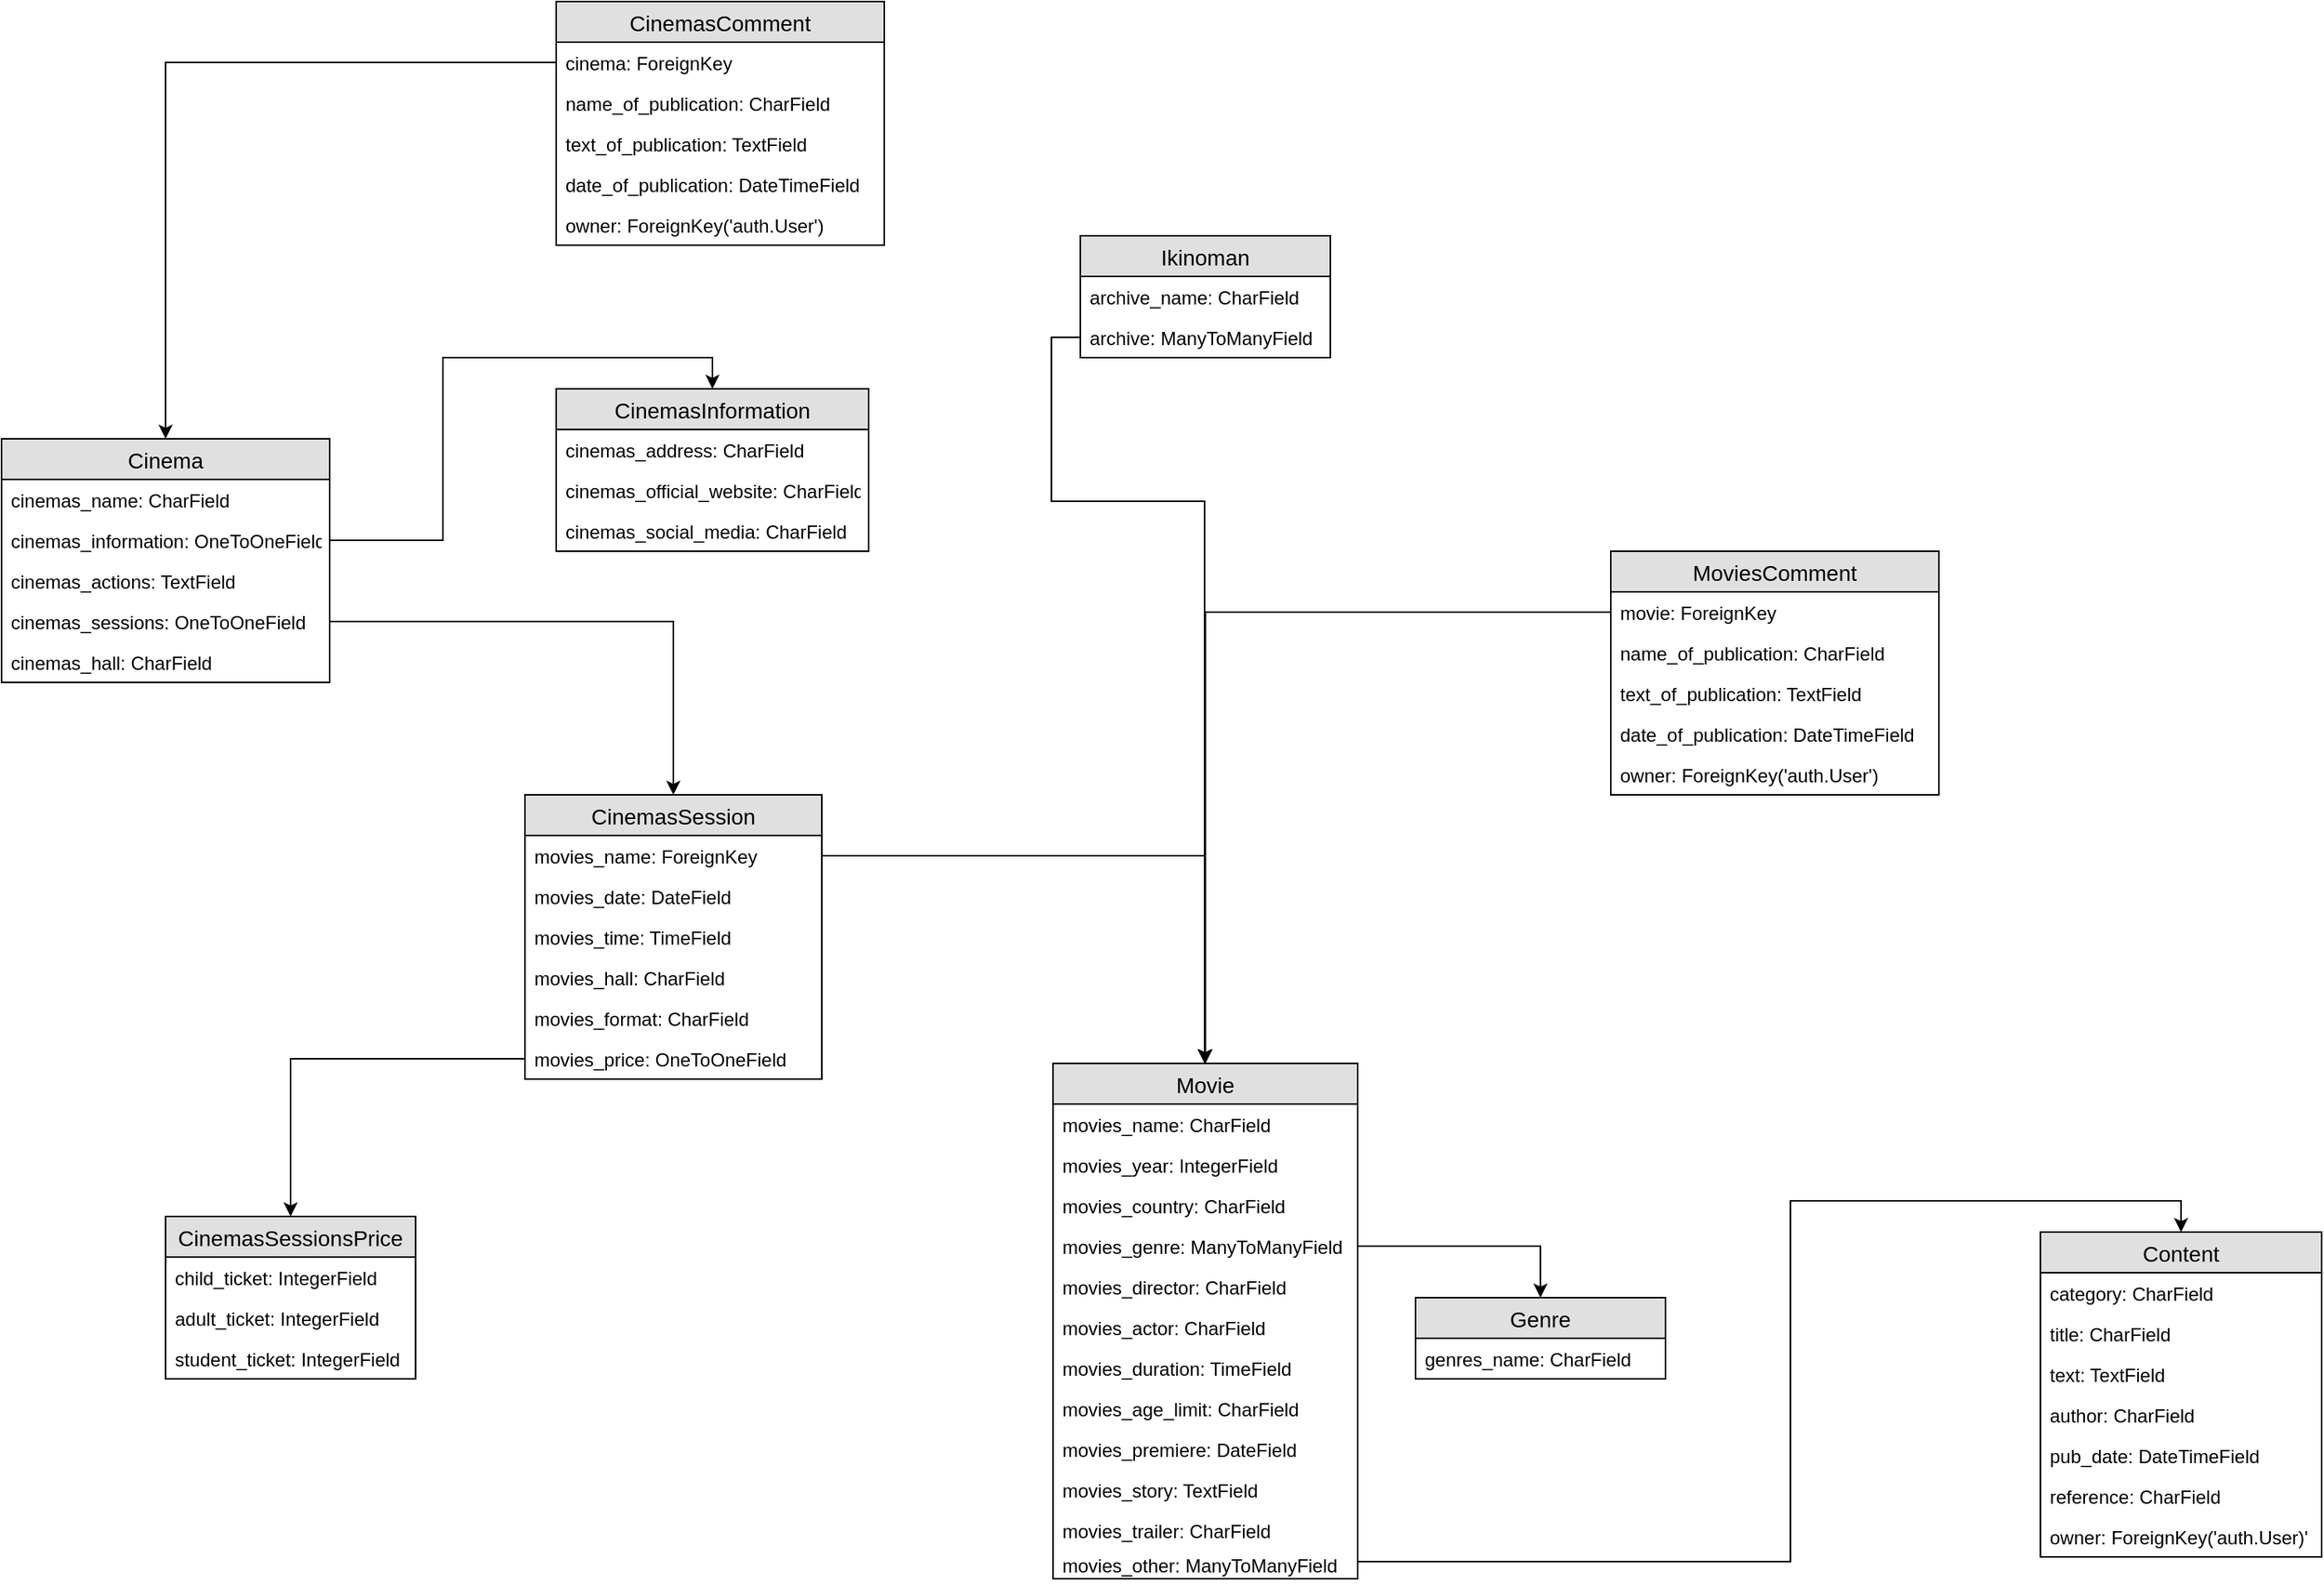 <mxfile version="12.2.0" type="github" pages="1"><diagram id="cqwOu6krj5GkITPIEeN5" name="Page-1"><mxGraphModel dx="2132" dy="774" grid="1" gridSize="10" guides="1" tooltips="1" connect="1" arrows="1" fold="1" page="1" pageScale="1" pageWidth="1654" pageHeight="1169" math="0" shadow="0"><root><mxCell id="0"/><mxCell id="1" parent="0"/><mxCell id="VruWZcMAolTUUJ3oUVH7-1" value="Movie" style="swimlane;fontStyle=0;childLayout=stackLayout;horizontal=1;startSize=26;fillColor=#e0e0e0;horizontalStack=0;resizeParent=1;resizeParentMax=0;resizeLast=0;collapsible=1;marginBottom=0;swimlaneFillColor=#ffffff;align=center;fontSize=14;" vertex="1" parent="1"><mxGeometry x="728" y="730" width="195" height="330" as="geometry"/></mxCell><mxCell id="VruWZcMAolTUUJ3oUVH7-2" value="movies_name: CharField" style="text;strokeColor=none;fillColor=none;spacingLeft=4;spacingRight=4;overflow=hidden;rotatable=0;points=[[0,0.5],[1,0.5]];portConstraint=eastwest;fontSize=12;" vertex="1" parent="VruWZcMAolTUUJ3oUVH7-1"><mxGeometry y="26" width="195" height="26" as="geometry"/></mxCell><mxCell id="VruWZcMAolTUUJ3oUVH7-3" value="movies_year: IntegerField" style="text;strokeColor=none;fillColor=none;spacingLeft=4;spacingRight=4;overflow=hidden;rotatable=0;points=[[0,0.5],[1,0.5]];portConstraint=eastwest;fontSize=12;" vertex="1" parent="VruWZcMAolTUUJ3oUVH7-1"><mxGeometry y="52" width="195" height="26" as="geometry"/></mxCell><mxCell id="VruWZcMAolTUUJ3oUVH7-4" value="movies_country: CharField" style="text;strokeColor=none;fillColor=none;spacingLeft=4;spacingRight=4;overflow=hidden;rotatable=0;points=[[0,0.5],[1,0.5]];portConstraint=eastwest;fontSize=12;" vertex="1" parent="VruWZcMAolTUUJ3oUVH7-1"><mxGeometry y="78" width="195" height="26" as="geometry"/></mxCell><mxCell id="VruWZcMAolTUUJ3oUVH7-5" value="movies_genre: ManyToManyField" style="text;strokeColor=none;fillColor=none;spacingLeft=4;spacingRight=4;overflow=hidden;rotatable=0;points=[[0,0.5],[1,0.5]];portConstraint=eastwest;fontSize=12;" vertex="1" parent="VruWZcMAolTUUJ3oUVH7-1"><mxGeometry y="104" width="195" height="26" as="geometry"/></mxCell><mxCell id="VruWZcMAolTUUJ3oUVH7-6" value="movies_director: CharField" style="text;strokeColor=none;fillColor=none;spacingLeft=4;spacingRight=4;overflow=hidden;rotatable=0;points=[[0,0.5],[1,0.5]];portConstraint=eastwest;fontSize=12;" vertex="1" parent="VruWZcMAolTUUJ3oUVH7-1"><mxGeometry y="130" width="195" height="26" as="geometry"/></mxCell><mxCell id="VruWZcMAolTUUJ3oUVH7-7" value="movies_actor: CharField" style="text;strokeColor=none;fillColor=none;spacingLeft=4;spacingRight=4;overflow=hidden;rotatable=0;points=[[0,0.5],[1,0.5]];portConstraint=eastwest;fontSize=12;" vertex="1" parent="VruWZcMAolTUUJ3oUVH7-1"><mxGeometry y="156" width="195" height="26" as="geometry"/></mxCell><mxCell id="VruWZcMAolTUUJ3oUVH7-8" value="movies_duration: TimeField" style="text;strokeColor=none;fillColor=none;spacingLeft=4;spacingRight=4;overflow=hidden;rotatable=0;points=[[0,0.5],[1,0.5]];portConstraint=eastwest;fontSize=12;" vertex="1" parent="VruWZcMAolTUUJ3oUVH7-1"><mxGeometry y="182" width="195" height="26" as="geometry"/></mxCell><mxCell id="VruWZcMAolTUUJ3oUVH7-9" value="movies_age_limit: CharField" style="text;strokeColor=none;fillColor=none;spacingLeft=4;spacingRight=4;overflow=hidden;rotatable=0;points=[[0,0.5],[1,0.5]];portConstraint=eastwest;fontSize=12;" vertex="1" parent="VruWZcMAolTUUJ3oUVH7-1"><mxGeometry y="208" width="195" height="26" as="geometry"/></mxCell><mxCell id="VruWZcMAolTUUJ3oUVH7-10" value="movies_premiere: DateField" style="text;strokeColor=none;fillColor=none;spacingLeft=4;spacingRight=4;overflow=hidden;rotatable=0;points=[[0,0.5],[1,0.5]];portConstraint=eastwest;fontSize=12;" vertex="1" parent="VruWZcMAolTUUJ3oUVH7-1"><mxGeometry y="234" width="195" height="26" as="geometry"/></mxCell><mxCell id="VruWZcMAolTUUJ3oUVH7-11" value="movies_story: TextField" style="text;strokeColor=none;fillColor=none;spacingLeft=4;spacingRight=4;overflow=hidden;rotatable=0;points=[[0,0.5],[1,0.5]];portConstraint=eastwest;fontSize=12;" vertex="1" parent="VruWZcMAolTUUJ3oUVH7-1"><mxGeometry y="260" width="195" height="26" as="geometry"/></mxCell><mxCell id="VruWZcMAolTUUJ3oUVH7-12" value="movies_trailer: CharField" style="text;strokeColor=none;fillColor=none;spacingLeft=4;spacingRight=4;overflow=hidden;rotatable=0;points=[[0,0.5],[1,0.5]];portConstraint=eastwest;fontSize=12;" vertex="1" parent="VruWZcMAolTUUJ3oUVH7-1"><mxGeometry y="286" width="195" height="22" as="geometry"/></mxCell><mxCell id="VruWZcMAolTUUJ3oUVH7-13" value="movies_other: ManyToManyField" style="text;strokeColor=none;fillColor=none;spacingLeft=4;spacingRight=4;overflow=hidden;rotatable=0;points=[[0,0.5],[1,0.5]];portConstraint=eastwest;fontSize=12;" vertex="1" parent="VruWZcMAolTUUJ3oUVH7-1"><mxGeometry y="308" width="195" height="22" as="geometry"/></mxCell><mxCell id="VruWZcMAolTUUJ3oUVH7-14" value="Content" style="swimlane;fontStyle=0;childLayout=stackLayout;horizontal=1;startSize=26;fillColor=#e0e0e0;horizontalStack=0;resizeParent=1;resizeParentMax=0;resizeLast=0;collapsible=1;marginBottom=0;swimlaneFillColor=#ffffff;align=center;fontSize=14;" vertex="1" parent="1"><mxGeometry x="1360" y="838" width="180" height="208" as="geometry"/></mxCell><mxCell id="VruWZcMAolTUUJ3oUVH7-15" value="category: CharField" style="text;strokeColor=none;fillColor=none;spacingLeft=4;spacingRight=4;overflow=hidden;rotatable=0;points=[[0,0.5],[1,0.5]];portConstraint=eastwest;fontSize=12;" vertex="1" parent="VruWZcMAolTUUJ3oUVH7-14"><mxGeometry y="26" width="180" height="26" as="geometry"/></mxCell><mxCell id="VruWZcMAolTUUJ3oUVH7-16" value="title: CharField" style="text;strokeColor=none;fillColor=none;spacingLeft=4;spacingRight=4;overflow=hidden;rotatable=0;points=[[0,0.5],[1,0.5]];portConstraint=eastwest;fontSize=12;" vertex="1" parent="VruWZcMAolTUUJ3oUVH7-14"><mxGeometry y="52" width="180" height="26" as="geometry"/></mxCell><mxCell id="VruWZcMAolTUUJ3oUVH7-17" value="text: TextField" style="text;strokeColor=none;fillColor=none;spacingLeft=4;spacingRight=4;overflow=hidden;rotatable=0;points=[[0,0.5],[1,0.5]];portConstraint=eastwest;fontSize=12;" vertex="1" parent="VruWZcMAolTUUJ3oUVH7-14"><mxGeometry y="78" width="180" height="26" as="geometry"/></mxCell><mxCell id="VruWZcMAolTUUJ3oUVH7-22" value="author: CharField" style="text;strokeColor=none;fillColor=none;spacingLeft=4;spacingRight=4;overflow=hidden;rotatable=0;points=[[0,0.5],[1,0.5]];portConstraint=eastwest;fontSize=12;" vertex="1" parent="VruWZcMAolTUUJ3oUVH7-14"><mxGeometry y="104" width="180" height="26" as="geometry"/></mxCell><mxCell id="VruWZcMAolTUUJ3oUVH7-23" value="pub_date: DateTimeField" style="text;strokeColor=none;fillColor=none;spacingLeft=4;spacingRight=4;overflow=hidden;rotatable=0;points=[[0,0.5],[1,0.5]];portConstraint=eastwest;fontSize=12;" vertex="1" parent="VruWZcMAolTUUJ3oUVH7-14"><mxGeometry y="130" width="180" height="26" as="geometry"/></mxCell><mxCell id="VruWZcMAolTUUJ3oUVH7-24" value="reference: CharField" style="text;strokeColor=none;fillColor=none;spacingLeft=4;spacingRight=4;overflow=hidden;rotatable=0;points=[[0,0.5],[1,0.5]];portConstraint=eastwest;fontSize=12;" vertex="1" parent="VruWZcMAolTUUJ3oUVH7-14"><mxGeometry y="156" width="180" height="26" as="geometry"/></mxCell><mxCell id="VruWZcMAolTUUJ3oUVH7-25" value="owner: ForeignKey('auth.User)'" style="text;strokeColor=none;fillColor=none;spacingLeft=4;spacingRight=4;overflow=hidden;rotatable=0;points=[[0,0.5],[1,0.5]];portConstraint=eastwest;fontSize=12;" vertex="1" parent="VruWZcMAolTUUJ3oUVH7-14"><mxGeometry y="182" width="180" height="26" as="geometry"/></mxCell><mxCell id="VruWZcMAolTUUJ3oUVH7-18" value="Genre" style="swimlane;fontStyle=0;childLayout=stackLayout;horizontal=1;startSize=26;fillColor=#e0e0e0;horizontalStack=0;resizeParent=1;resizeParentMax=0;resizeLast=0;collapsible=1;marginBottom=0;swimlaneFillColor=#ffffff;align=center;fontSize=14;" vertex="1" parent="1"><mxGeometry x="960" y="880" width="160" height="52" as="geometry"/></mxCell><mxCell id="VruWZcMAolTUUJ3oUVH7-19" value="genres_name: CharField" style="text;strokeColor=none;fillColor=none;spacingLeft=4;spacingRight=4;overflow=hidden;rotatable=0;points=[[0,0.5],[1,0.5]];portConstraint=eastwest;fontSize=12;" vertex="1" parent="VruWZcMAolTUUJ3oUVH7-18"><mxGeometry y="26" width="160" height="26" as="geometry"/></mxCell><mxCell id="VruWZcMAolTUUJ3oUVH7-32" value="CinemasInformation" style="swimlane;fontStyle=0;childLayout=stackLayout;horizontal=1;startSize=26;fillColor=#e0e0e0;horizontalStack=0;resizeParent=1;resizeParentMax=0;resizeLast=0;collapsible=1;marginBottom=0;swimlaneFillColor=#ffffff;align=center;fontSize=14;" vertex="1" parent="1"><mxGeometry x="410" y="298" width="200" height="104" as="geometry"/></mxCell><mxCell id="VruWZcMAolTUUJ3oUVH7-33" value="cinemas_address: CharField" style="text;strokeColor=none;fillColor=none;spacingLeft=4;spacingRight=4;overflow=hidden;rotatable=0;points=[[0,0.5],[1,0.5]];portConstraint=eastwest;fontSize=12;" vertex="1" parent="VruWZcMAolTUUJ3oUVH7-32"><mxGeometry y="26" width="200" height="26" as="geometry"/></mxCell><mxCell id="VruWZcMAolTUUJ3oUVH7-34" value="cinemas_official_website: CharField" style="text;strokeColor=none;fillColor=none;spacingLeft=4;spacingRight=4;overflow=hidden;rotatable=0;points=[[0,0.5],[1,0.5]];portConstraint=eastwest;fontSize=12;" vertex="1" parent="VruWZcMAolTUUJ3oUVH7-32"><mxGeometry y="52" width="200" height="26" as="geometry"/></mxCell><mxCell id="VruWZcMAolTUUJ3oUVH7-35" value="cinemas_social_media: CharField" style="text;strokeColor=none;fillColor=none;spacingLeft=4;spacingRight=4;overflow=hidden;rotatable=0;points=[[0,0.5],[1,0.5]];portConstraint=eastwest;fontSize=12;" vertex="1" parent="VruWZcMAolTUUJ3oUVH7-32"><mxGeometry y="78" width="200" height="26" as="geometry"/></mxCell><mxCell id="VruWZcMAolTUUJ3oUVH7-36" value="CinemasSession" style="swimlane;fontStyle=0;childLayout=stackLayout;horizontal=1;startSize=26;fillColor=#e0e0e0;horizontalStack=0;resizeParent=1;resizeParentMax=0;resizeLast=0;collapsible=1;marginBottom=0;swimlaneFillColor=#ffffff;align=center;fontSize=14;" vertex="1" parent="1"><mxGeometry x="390" y="558" width="190" height="182" as="geometry"/></mxCell><mxCell id="VruWZcMAolTUUJ3oUVH7-37" value="movies_name: ForeignKey" style="text;strokeColor=none;fillColor=none;spacingLeft=4;spacingRight=4;overflow=hidden;rotatable=0;points=[[0,0.5],[1,0.5]];portConstraint=eastwest;fontSize=12;" vertex="1" parent="VruWZcMAolTUUJ3oUVH7-36"><mxGeometry y="26" width="190" height="26" as="geometry"/></mxCell><mxCell id="VruWZcMAolTUUJ3oUVH7-38" value="movies_date: DateField" style="text;strokeColor=none;fillColor=none;spacingLeft=4;spacingRight=4;overflow=hidden;rotatable=0;points=[[0,0.5],[1,0.5]];portConstraint=eastwest;fontSize=12;" vertex="1" parent="VruWZcMAolTUUJ3oUVH7-36"><mxGeometry y="52" width="190" height="26" as="geometry"/></mxCell><mxCell id="VruWZcMAolTUUJ3oUVH7-39" value="movies_time: TimeField" style="text;strokeColor=none;fillColor=none;spacingLeft=4;spacingRight=4;overflow=hidden;rotatable=0;points=[[0,0.5],[1,0.5]];portConstraint=eastwest;fontSize=12;" vertex="1" parent="VruWZcMAolTUUJ3oUVH7-36"><mxGeometry y="78" width="190" height="26" as="geometry"/></mxCell><mxCell id="VruWZcMAolTUUJ3oUVH7-49" value="movies_hall: CharField" style="text;strokeColor=none;fillColor=none;spacingLeft=4;spacingRight=4;overflow=hidden;rotatable=0;points=[[0,0.5],[1,0.5]];portConstraint=eastwest;fontSize=12;" vertex="1" parent="VruWZcMAolTUUJ3oUVH7-36"><mxGeometry y="104" width="190" height="26" as="geometry"/></mxCell><mxCell id="VruWZcMAolTUUJ3oUVH7-50" value="movies_format: CharField" style="text;strokeColor=none;fillColor=none;spacingLeft=4;spacingRight=4;overflow=hidden;rotatable=0;points=[[0,0.5],[1,0.5]];portConstraint=eastwest;fontSize=12;" vertex="1" parent="VruWZcMAolTUUJ3oUVH7-36"><mxGeometry y="130" width="190" height="26" as="geometry"/></mxCell><mxCell id="VruWZcMAolTUUJ3oUVH7-51" value="movies_price: OneToOneField" style="text;strokeColor=none;fillColor=none;spacingLeft=4;spacingRight=4;overflow=hidden;rotatable=0;points=[[0,0.5],[1,0.5]];portConstraint=eastwest;fontSize=12;" vertex="1" parent="VruWZcMAolTUUJ3oUVH7-36"><mxGeometry y="156" width="190" height="26" as="geometry"/></mxCell><mxCell id="VruWZcMAolTUUJ3oUVH7-44" value="CinemasSessionsPrice" style="swimlane;fontStyle=0;childLayout=stackLayout;horizontal=1;startSize=26;fillColor=#e0e0e0;horizontalStack=0;resizeParent=1;resizeParentMax=0;resizeLast=0;collapsible=1;marginBottom=0;swimlaneFillColor=#ffffff;align=center;fontSize=14;" vertex="1" parent="1"><mxGeometry x="160" y="828" width="160" height="104" as="geometry"/></mxCell><mxCell id="VruWZcMAolTUUJ3oUVH7-45" value="child_ticket: IntegerField" style="text;strokeColor=none;fillColor=none;spacingLeft=4;spacingRight=4;overflow=hidden;rotatable=0;points=[[0,0.5],[1,0.5]];portConstraint=eastwest;fontSize=12;" vertex="1" parent="VruWZcMAolTUUJ3oUVH7-44"><mxGeometry y="26" width="160" height="26" as="geometry"/></mxCell><mxCell id="VruWZcMAolTUUJ3oUVH7-46" value="adult_ticket: IntegerField" style="text;strokeColor=none;fillColor=none;spacingLeft=4;spacingRight=4;overflow=hidden;rotatable=0;points=[[0,0.5],[1,0.5]];portConstraint=eastwest;fontSize=12;" vertex="1" parent="VruWZcMAolTUUJ3oUVH7-44"><mxGeometry y="52" width="160" height="26" as="geometry"/></mxCell><mxCell id="VruWZcMAolTUUJ3oUVH7-47" value="student_ticket: IntegerField" style="text;strokeColor=none;fillColor=none;spacingLeft=4;spacingRight=4;overflow=hidden;rotatable=0;points=[[0,0.5],[1,0.5]];portConstraint=eastwest;fontSize=12;" vertex="1" parent="VruWZcMAolTUUJ3oUVH7-44"><mxGeometry y="78" width="160" height="26" as="geometry"/></mxCell><mxCell id="VruWZcMAolTUUJ3oUVH7-52" value="Cinema" style="swimlane;fontStyle=0;childLayout=stackLayout;horizontal=1;startSize=26;fillColor=#e0e0e0;horizontalStack=0;resizeParent=1;resizeParentMax=0;resizeLast=0;collapsible=1;marginBottom=0;swimlaneFillColor=#ffffff;align=center;fontSize=14;" vertex="1" parent="1"><mxGeometry x="55" y="330" width="210" height="156" as="geometry"/></mxCell><mxCell id="VruWZcMAolTUUJ3oUVH7-53" value="cinemas_name: CharField" style="text;strokeColor=none;fillColor=none;spacingLeft=4;spacingRight=4;overflow=hidden;rotatable=0;points=[[0,0.5],[1,0.5]];portConstraint=eastwest;fontSize=12;" vertex="1" parent="VruWZcMAolTUUJ3oUVH7-52"><mxGeometry y="26" width="210" height="26" as="geometry"/></mxCell><mxCell id="VruWZcMAolTUUJ3oUVH7-54" value="cinemas_information: OneToOneField" style="text;strokeColor=none;fillColor=none;spacingLeft=4;spacingRight=4;overflow=hidden;rotatable=0;points=[[0,0.5],[1,0.5]];portConstraint=eastwest;fontSize=12;" vertex="1" parent="VruWZcMAolTUUJ3oUVH7-52"><mxGeometry y="52" width="210" height="26" as="geometry"/></mxCell><mxCell id="VruWZcMAolTUUJ3oUVH7-55" value="cinemas_actions: TextField" style="text;strokeColor=none;fillColor=none;spacingLeft=4;spacingRight=4;overflow=hidden;rotatable=0;points=[[0,0.5],[1,0.5]];portConstraint=eastwest;fontSize=12;" vertex="1" parent="VruWZcMAolTUUJ3oUVH7-52"><mxGeometry y="78" width="210" height="26" as="geometry"/></mxCell><mxCell id="VruWZcMAolTUUJ3oUVH7-60" value="cinemas_sessions: OneToOneField" style="text;strokeColor=none;fillColor=none;spacingLeft=4;spacingRight=4;overflow=hidden;rotatable=0;points=[[0,0.5],[1,0.5]];portConstraint=eastwest;fontSize=12;" vertex="1" parent="VruWZcMAolTUUJ3oUVH7-52"><mxGeometry y="104" width="210" height="26" as="geometry"/></mxCell><mxCell id="VruWZcMAolTUUJ3oUVH7-61" value="cinemas_hall: CharField" style="text;strokeColor=none;fillColor=none;spacingLeft=4;spacingRight=4;overflow=hidden;rotatable=0;points=[[0,0.5],[1,0.5]];portConstraint=eastwest;fontSize=12;" vertex="1" parent="VruWZcMAolTUUJ3oUVH7-52"><mxGeometry y="130" width="210" height="26" as="geometry"/></mxCell><mxCell id="VruWZcMAolTUUJ3oUVH7-56" value="Ikinoman" style="swimlane;fontStyle=0;childLayout=stackLayout;horizontal=1;startSize=26;fillColor=#e0e0e0;horizontalStack=0;resizeParent=1;resizeParentMax=0;resizeLast=0;collapsible=1;marginBottom=0;swimlaneFillColor=#ffffff;align=center;fontSize=14;" vertex="1" parent="1"><mxGeometry x="745.5" y="200" width="160" height="78" as="geometry"/></mxCell><mxCell id="VruWZcMAolTUUJ3oUVH7-57" value="archive_name: CharField" style="text;strokeColor=none;fillColor=none;spacingLeft=4;spacingRight=4;overflow=hidden;rotatable=0;points=[[0,0.5],[1,0.5]];portConstraint=eastwest;fontSize=12;" vertex="1" parent="VruWZcMAolTUUJ3oUVH7-56"><mxGeometry y="26" width="160" height="26" as="geometry"/></mxCell><mxCell id="VruWZcMAolTUUJ3oUVH7-58" value="archive: ManyToManyField" style="text;strokeColor=none;fillColor=none;spacingLeft=4;spacingRight=4;overflow=hidden;rotatable=0;points=[[0,0.5],[1,0.5]];portConstraint=eastwest;fontSize=12;" vertex="1" parent="VruWZcMAolTUUJ3oUVH7-56"><mxGeometry y="52" width="160" height="26" as="geometry"/></mxCell><mxCell id="VruWZcMAolTUUJ3oUVH7-70" value="MoviesComment" style="swimlane;fontStyle=0;childLayout=stackLayout;horizontal=1;startSize=26;fillColor=#e0e0e0;horizontalStack=0;resizeParent=1;resizeParentMax=0;resizeLast=0;collapsible=1;marginBottom=0;swimlaneFillColor=#ffffff;align=center;fontSize=14;" vertex="1" parent="1"><mxGeometry x="1085" y="402" width="210" height="156" as="geometry"/></mxCell><mxCell id="VruWZcMAolTUUJ3oUVH7-71" value="movie: ForeignKey" style="text;strokeColor=none;fillColor=none;spacingLeft=4;spacingRight=4;overflow=hidden;rotatable=0;points=[[0,0.5],[1,0.5]];portConstraint=eastwest;fontSize=12;" vertex="1" parent="VruWZcMAolTUUJ3oUVH7-70"><mxGeometry y="26" width="210" height="26" as="geometry"/></mxCell><mxCell id="VruWZcMAolTUUJ3oUVH7-72" value="name_of_publication: CharField" style="text;strokeColor=none;fillColor=none;spacingLeft=4;spacingRight=4;overflow=hidden;rotatable=0;points=[[0,0.5],[1,0.5]];portConstraint=eastwest;fontSize=12;" vertex="1" parent="VruWZcMAolTUUJ3oUVH7-70"><mxGeometry y="52" width="210" height="26" as="geometry"/></mxCell><mxCell id="VruWZcMAolTUUJ3oUVH7-73" value="text_of_publication: TextField" style="text;strokeColor=none;fillColor=none;spacingLeft=4;spacingRight=4;overflow=hidden;rotatable=0;points=[[0,0.5],[1,0.5]];portConstraint=eastwest;fontSize=12;" vertex="1" parent="VruWZcMAolTUUJ3oUVH7-70"><mxGeometry y="78" width="210" height="26" as="geometry"/></mxCell><mxCell id="VruWZcMAolTUUJ3oUVH7-74" value="date_of_publication: DateTimeField" style="text;strokeColor=none;fillColor=none;spacingLeft=4;spacingRight=4;overflow=hidden;rotatable=0;points=[[0,0.5],[1,0.5]];portConstraint=eastwest;fontSize=12;" vertex="1" parent="VruWZcMAolTUUJ3oUVH7-70"><mxGeometry y="104" width="210" height="26" as="geometry"/></mxCell><mxCell id="VruWZcMAolTUUJ3oUVH7-75" value="owner: ForeignKey('auth.User')" style="text;strokeColor=none;fillColor=none;spacingLeft=4;spacingRight=4;overflow=hidden;rotatable=0;points=[[0,0.5],[1,0.5]];portConstraint=eastwest;fontSize=12;" vertex="1" parent="VruWZcMAolTUUJ3oUVH7-70"><mxGeometry y="130" width="210" height="26" as="geometry"/></mxCell><mxCell id="VruWZcMAolTUUJ3oUVH7-76" value="CinemasComment" style="swimlane;fontStyle=0;childLayout=stackLayout;horizontal=1;startSize=26;fillColor=#e0e0e0;horizontalStack=0;resizeParent=1;resizeParentMax=0;resizeLast=0;collapsible=1;marginBottom=0;swimlaneFillColor=#ffffff;align=center;fontSize=14;" vertex="1" parent="1"><mxGeometry x="410" y="50" width="210" height="156" as="geometry"/></mxCell><mxCell id="VruWZcMAolTUUJ3oUVH7-77" value="cinema: ForeignKey" style="text;strokeColor=none;fillColor=none;spacingLeft=4;spacingRight=4;overflow=hidden;rotatable=0;points=[[0,0.5],[1,0.5]];portConstraint=eastwest;fontSize=12;" vertex="1" parent="VruWZcMAolTUUJ3oUVH7-76"><mxGeometry y="26" width="210" height="26" as="geometry"/></mxCell><mxCell id="VruWZcMAolTUUJ3oUVH7-78" value="name_of_publication: CharField" style="text;strokeColor=none;fillColor=none;spacingLeft=4;spacingRight=4;overflow=hidden;rotatable=0;points=[[0,0.5],[1,0.5]];portConstraint=eastwest;fontSize=12;" vertex="1" parent="VruWZcMAolTUUJ3oUVH7-76"><mxGeometry y="52" width="210" height="26" as="geometry"/></mxCell><mxCell id="VruWZcMAolTUUJ3oUVH7-79" value="text_of_publication: TextField" style="text;strokeColor=none;fillColor=none;spacingLeft=4;spacingRight=4;overflow=hidden;rotatable=0;points=[[0,0.5],[1,0.5]];portConstraint=eastwest;fontSize=12;" vertex="1" parent="VruWZcMAolTUUJ3oUVH7-76"><mxGeometry y="78" width="210" height="26" as="geometry"/></mxCell><mxCell id="VruWZcMAolTUUJ3oUVH7-80" value="date_of_publication: DateTimeField" style="text;strokeColor=none;fillColor=none;spacingLeft=4;spacingRight=4;overflow=hidden;rotatable=0;points=[[0,0.5],[1,0.5]];portConstraint=eastwest;fontSize=12;" vertex="1" parent="VruWZcMAolTUUJ3oUVH7-76"><mxGeometry y="104" width="210" height="26" as="geometry"/></mxCell><mxCell id="VruWZcMAolTUUJ3oUVH7-81" value="owner: ForeignKey('auth.User')" style="text;strokeColor=none;fillColor=none;spacingLeft=4;spacingRight=4;overflow=hidden;rotatable=0;points=[[0,0.5],[1,0.5]];portConstraint=eastwest;fontSize=12;" vertex="1" parent="VruWZcMAolTUUJ3oUVH7-76"><mxGeometry y="130" width="210" height="26" as="geometry"/></mxCell><mxCell id="VruWZcMAolTUUJ3oUVH7-83" style="edgeStyle=orthogonalEdgeStyle;rounded=0;orthogonalLoop=1;jettySize=auto;html=1;" edge="1" parent="1" source="VruWZcMAolTUUJ3oUVH7-58" target="VruWZcMAolTUUJ3oUVH7-1"><mxGeometry relative="1" as="geometry"><Array as="points"><mxPoint x="727" y="265"/><mxPoint x="727" y="370"/><mxPoint x="825" y="370"/></Array></mxGeometry></mxCell><mxCell id="VruWZcMAolTUUJ3oUVH7-84" style="edgeStyle=orthogonalEdgeStyle;rounded=0;orthogonalLoop=1;jettySize=auto;html=1;entryX=0.5;entryY=0;entryDx=0;entryDy=0;" edge="1" parent="1" source="VruWZcMAolTUUJ3oUVH7-71" target="VruWZcMAolTUUJ3oUVH7-1"><mxGeometry relative="1" as="geometry"/></mxCell><mxCell id="VruWZcMAolTUUJ3oUVH7-86" style="edgeStyle=orthogonalEdgeStyle;rounded=0;orthogonalLoop=1;jettySize=auto;html=1;entryX=0.5;entryY=0;entryDx=0;entryDy=0;" edge="1" parent="1" source="VruWZcMAolTUUJ3oUVH7-5" target="VruWZcMAolTUUJ3oUVH7-18"><mxGeometry relative="1" as="geometry"/></mxCell><mxCell id="VruWZcMAolTUUJ3oUVH7-87" style="edgeStyle=orthogonalEdgeStyle;rounded=0;orthogonalLoop=1;jettySize=auto;html=1;entryX=0.5;entryY=0;entryDx=0;entryDy=0;" edge="1" parent="1" source="VruWZcMAolTUUJ3oUVH7-13" target="VruWZcMAolTUUJ3oUVH7-14"><mxGeometry relative="1" as="geometry"><Array as="points"><mxPoint x="1200" y="1049"/><mxPoint x="1200" y="818"/><mxPoint x="1450" y="818"/></Array></mxGeometry></mxCell><mxCell id="VruWZcMAolTUUJ3oUVH7-88" style="edgeStyle=orthogonalEdgeStyle;rounded=0;orthogonalLoop=1;jettySize=auto;html=1;entryX=0.5;entryY=0;entryDx=0;entryDy=0;" edge="1" parent="1" source="VruWZcMAolTUUJ3oUVH7-37" target="VruWZcMAolTUUJ3oUVH7-1"><mxGeometry relative="1" as="geometry"/></mxCell><mxCell id="VruWZcMAolTUUJ3oUVH7-89" style="edgeStyle=orthogonalEdgeStyle;rounded=0;orthogonalLoop=1;jettySize=auto;html=1;entryX=0.5;entryY=0;entryDx=0;entryDy=0;" edge="1" parent="1" source="VruWZcMAolTUUJ3oUVH7-51" target="VruWZcMAolTUUJ3oUVH7-44"><mxGeometry relative="1" as="geometry"/></mxCell><mxCell id="VruWZcMAolTUUJ3oUVH7-90" style="edgeStyle=orthogonalEdgeStyle;rounded=0;orthogonalLoop=1;jettySize=auto;html=1;entryX=0.5;entryY=0;entryDx=0;entryDy=0;" edge="1" parent="1" source="VruWZcMAolTUUJ3oUVH7-77" target="VruWZcMAolTUUJ3oUVH7-52"><mxGeometry relative="1" as="geometry"/></mxCell><mxCell id="VruWZcMAolTUUJ3oUVH7-91" style="edgeStyle=orthogonalEdgeStyle;rounded=0;orthogonalLoop=1;jettySize=auto;html=1;entryX=0.5;entryY=0;entryDx=0;entryDy=0;" edge="1" parent="1" source="VruWZcMAolTUUJ3oUVH7-54" target="VruWZcMAolTUUJ3oUVH7-32"><mxGeometry relative="1" as="geometry"/></mxCell><mxCell id="VruWZcMAolTUUJ3oUVH7-92" style="edgeStyle=orthogonalEdgeStyle;rounded=0;orthogonalLoop=1;jettySize=auto;html=1;entryX=0.5;entryY=0;entryDx=0;entryDy=0;" edge="1" parent="1" source="VruWZcMAolTUUJ3oUVH7-60" target="VruWZcMAolTUUJ3oUVH7-36"><mxGeometry relative="1" as="geometry"/></mxCell></root></mxGraphModel></diagram></mxfile>